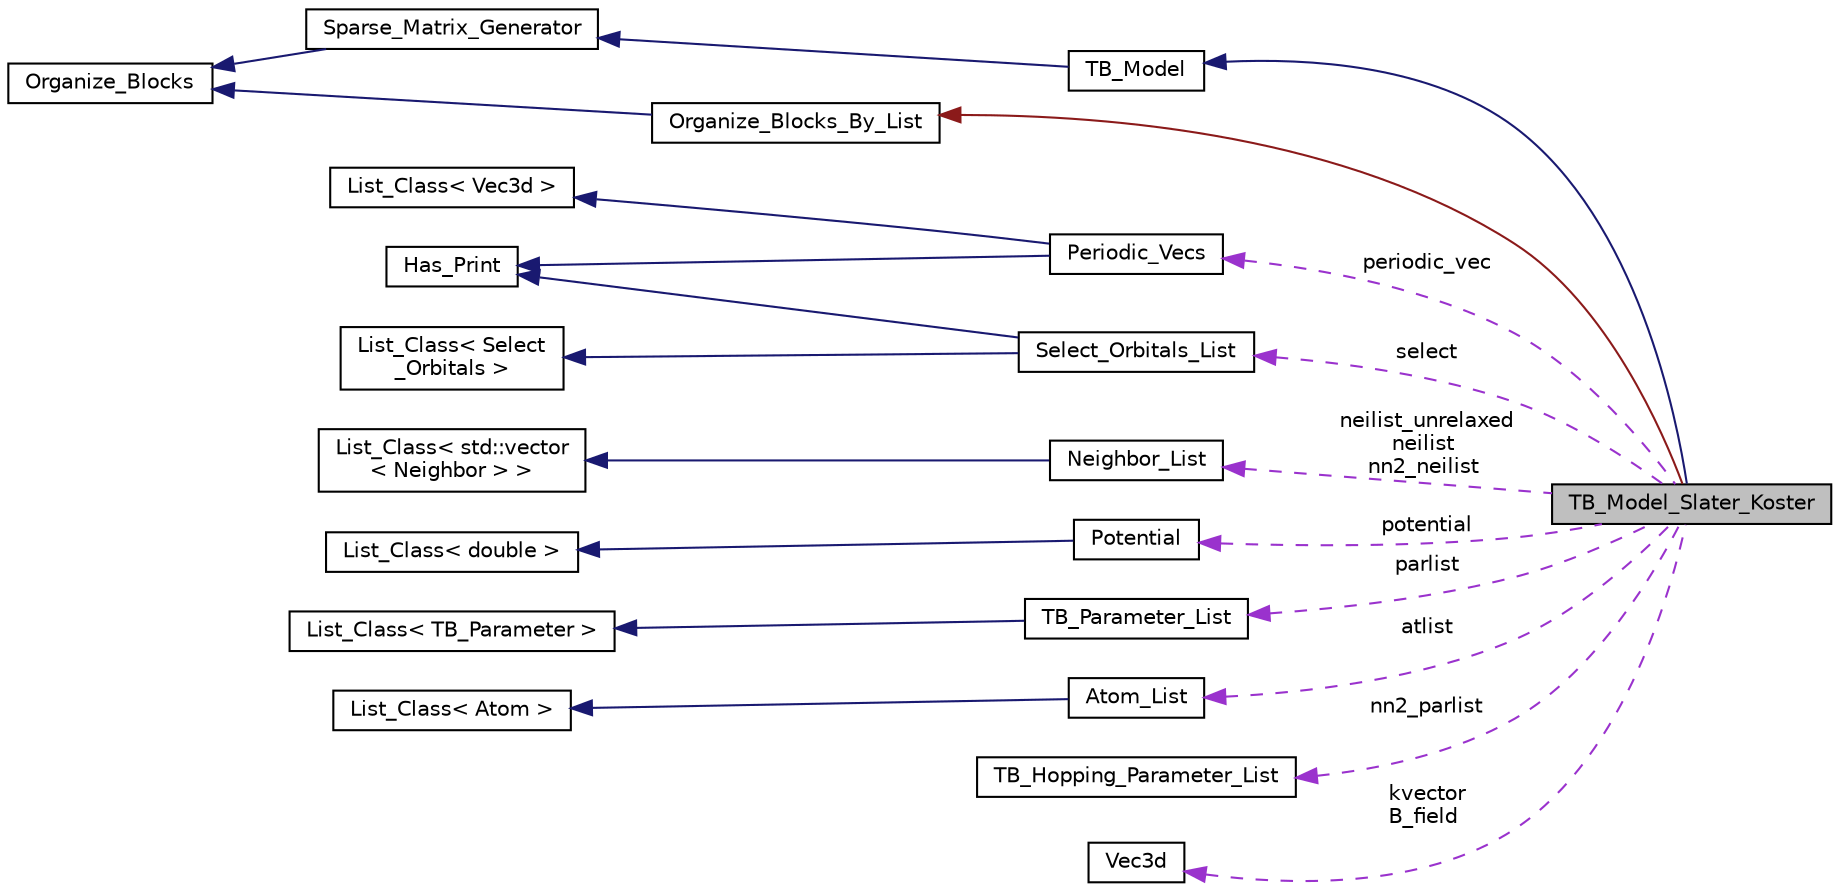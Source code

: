digraph "TB_Model_Slater_Koster"
{
  edge [fontname="Helvetica",fontsize="10",labelfontname="Helvetica",labelfontsize="10"];
  node [fontname="Helvetica",fontsize="10",shape=record];
  rankdir="LR";
  Node1 [label="TB_Model_Slater_Koster",height=0.2,width=0.4,color="black", fillcolor="grey75", style="filled", fontcolor="black"];
  Node2 -> Node1 [dir="back",color="midnightblue",fontsize="10",style="solid",fontname="Helvetica"];
  Node2 [label="TB_Model",height=0.2,width=0.4,color="black", fillcolor="white", style="filled",URL="$classTB__Model.html"];
  Node3 -> Node2 [dir="back",color="midnightblue",fontsize="10",style="solid",fontname="Helvetica"];
  Node3 [label="Sparse_Matrix_Generator",height=0.2,width=0.4,color="black", fillcolor="white", style="filled",URL="$classSparse__Matrix__Generator.html"];
  Node4 -> Node3 [dir="back",color="midnightblue",fontsize="10",style="solid",fontname="Helvetica"];
  Node4 [label="Organize_Blocks",height=0.2,width=0.4,color="black", fillcolor="white", style="filled",URL="$classOrganize__Blocks.html"];
  Node5 -> Node1 [dir="back",color="firebrick4",fontsize="10",style="solid",fontname="Helvetica"];
  Node5 [label="Organize_Blocks_By_List",height=0.2,width=0.4,color="black", fillcolor="white", style="filled",URL="$classOrganize__Blocks__By__List.html"];
  Node4 -> Node5 [dir="back",color="midnightblue",fontsize="10",style="solid",fontname="Helvetica"];
  Node6 -> Node1 [dir="back",color="darkorchid3",fontsize="10",style="dashed",label=" periodic_vec" ,fontname="Helvetica"];
  Node6 [label="Periodic_Vecs",height=0.2,width=0.4,color="black", fillcolor="white", style="filled",URL="$classPeriodic__Vecs.html"];
  Node7 -> Node6 [dir="back",color="midnightblue",fontsize="10",style="solid",fontname="Helvetica"];
  Node7 [label="List_Class\< Vec3d \>",height=0.2,width=0.4,color="black", fillcolor="white", style="filled",URL="$classList__Class.html"];
  Node8 -> Node6 [dir="back",color="midnightblue",fontsize="10",style="solid",fontname="Helvetica"];
  Node8 [label="Has_Print",height=0.2,width=0.4,color="black", fillcolor="white", style="filled",URL="$classHas__Print.html",tooltip="Interface for classes that have a \"print\" function. "];
  Node9 -> Node1 [dir="back",color="darkorchid3",fontsize="10",style="dashed",label=" neilist_unrelaxed\nneilist\nnn2_neilist" ,fontname="Helvetica"];
  Node9 [label="Neighbor_List",height=0.2,width=0.4,color="black", fillcolor="white", style="filled",URL="$classNeighbor__List.html"];
  Node10 -> Node9 [dir="back",color="midnightblue",fontsize="10",style="solid",fontname="Helvetica"];
  Node10 [label="List_Class\< std::vector\l\< Neighbor \> \>",height=0.2,width=0.4,color="black", fillcolor="white", style="filled",URL="$classList__Class.html"];
  Node11 -> Node1 [dir="back",color="darkorchid3",fontsize="10",style="dashed",label=" potential" ,fontname="Helvetica"];
  Node11 [label="Potential",height=0.2,width=0.4,color="black", fillcolor="white", style="filled",URL="$classPotential.html",tooltip="Structure to store values for the potational on each atom of a given structure. "];
  Node12 -> Node11 [dir="back",color="midnightblue",fontsize="10",style="solid",fontname="Helvetica"];
  Node12 [label="List_Class\< double \>",height=0.2,width=0.4,color="black", fillcolor="white", style="filled",URL="$classList__Class.html"];
  Node13 -> Node1 [dir="back",color="darkorchid3",fontsize="10",style="dashed",label=" select" ,fontname="Helvetica"];
  Node13 [label="Select_Orbitals_List",height=0.2,width=0.4,color="black", fillcolor="white", style="filled",URL="$classSelect__Orbitals__List.html"];
  Node14 -> Node13 [dir="back",color="midnightblue",fontsize="10",style="solid",fontname="Helvetica"];
  Node14 [label="List_Class\< Select\l_Orbitals \>",height=0.2,width=0.4,color="black", fillcolor="white", style="filled",URL="$classList__Class.html"];
  Node8 -> Node13 [dir="back",color="midnightblue",fontsize="10",style="solid",fontname="Helvetica"];
  Node15 -> Node1 [dir="back",color="darkorchid3",fontsize="10",style="dashed",label=" parlist" ,fontname="Helvetica"];
  Node15 [label="TB_Parameter_List",height=0.2,width=0.4,color="black", fillcolor="white", style="filled",URL="$classTB__Parameter__List.html"];
  Node16 -> Node15 [dir="back",color="midnightblue",fontsize="10",style="solid",fontname="Helvetica"];
  Node16 [label="List_Class\< TB_Parameter \>",height=0.2,width=0.4,color="black", fillcolor="white", style="filled",URL="$classList__Class.html"];
  Node17 -> Node1 [dir="back",color="darkorchid3",fontsize="10",style="dashed",label=" atlist" ,fontname="Helvetica"];
  Node17 [label="Atom_List",height=0.2,width=0.4,color="black", fillcolor="white", style="filled",URL="$classAtom__List.html"];
  Node18 -> Node17 [dir="back",color="midnightblue",fontsize="10",style="solid",fontname="Helvetica"];
  Node18 [label="List_Class\< Atom \>",height=0.2,width=0.4,color="black", fillcolor="white", style="filled",URL="$classList__Class.html"];
  Node19 -> Node1 [dir="back",color="darkorchid3",fontsize="10",style="dashed",label=" nn2_parlist" ,fontname="Helvetica"];
  Node19 [label="TB_Hopping_Parameter_List",height=0.2,width=0.4,color="black", fillcolor="white", style="filled",URL="$classTB__Hopping__Parameter__List.html"];
  Node20 -> Node1 [dir="back",color="darkorchid3",fontsize="10",style="dashed",label=" kvector\nB_field" ,fontname="Helvetica"];
  Node20 [label="Vec3d",height=0.2,width=0.4,color="black", fillcolor="white", style="filled",URL="$classVec3d.html",tooltip="Class to store positions and to handle operations on 3d vectors. "];
}
